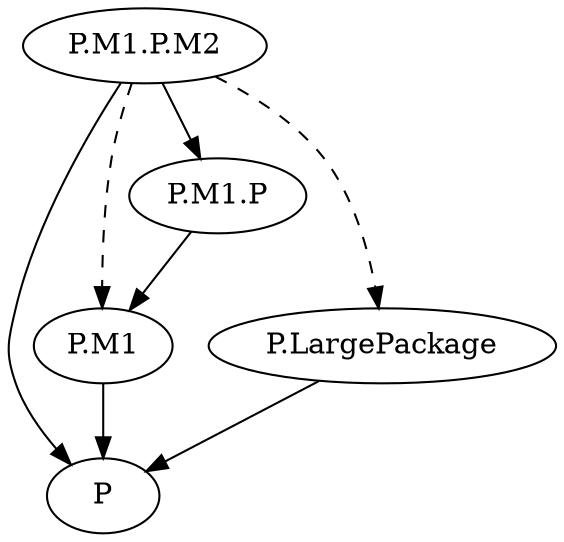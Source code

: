 digraph DependencyGraph {
	"P"
	"P.M1" ->"P"
	"P.M1.P" -> "P.M1"
	"P.M1.P.M2" -> "P"
	"P.M1.P.M2" -> "P.M1.P"
	"P.M1.P.M2" -> "P.M1" [style="dashed"]
	"P.M1.P.M2" -> "P.LargePackage" [style="dashed"]
	"P.LargePackage" -> "P"
}